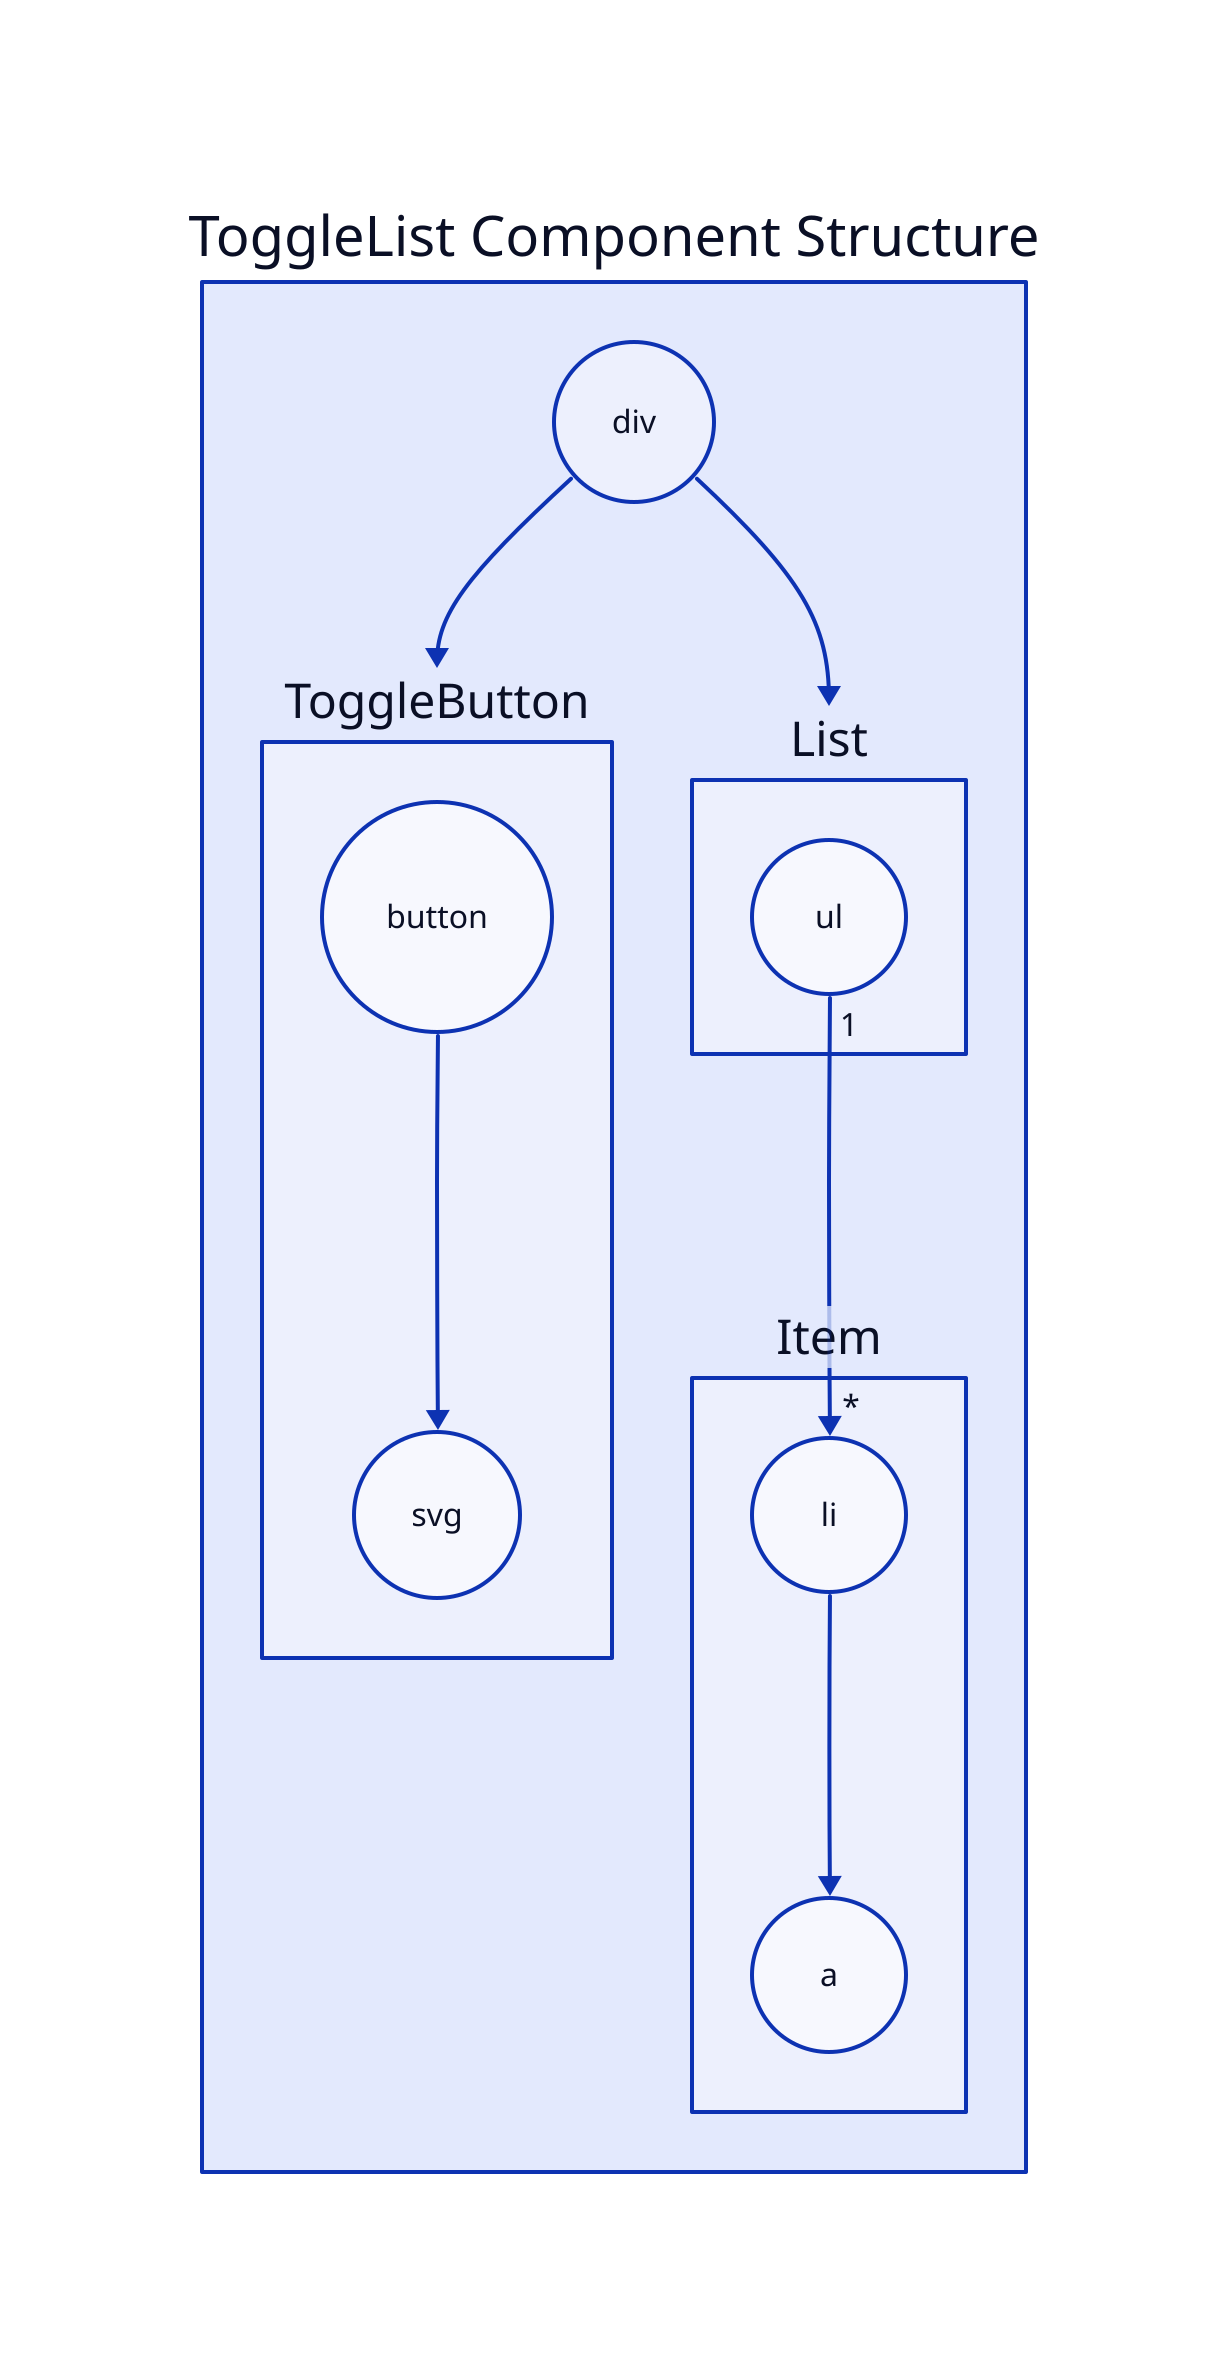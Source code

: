 # Layout Engine: Dagre
DOM: "ToggleList Component Structure" {
  ToggleButton: {
    # keys, shapes and labels
    button.shape: circle
    rightSideIcon: svg
    rightSideIcon.shape: circle
    # connections
    button -> rightSideIcon
  }

  List: {
    list.shape: circle
    list: "ul"
  }

  Item: {
    # keys, shapes and labels
    li.shape: circle
    item: "a"
    item.shape: circle
    # connections
    li -> item
    _.List.list -> li: {
      source-arrowhead: 1
      target-arrowhead: *
    }
  }

  # connections
  div.shape: circle
  div -> ToggleButton
  div -> List
}
